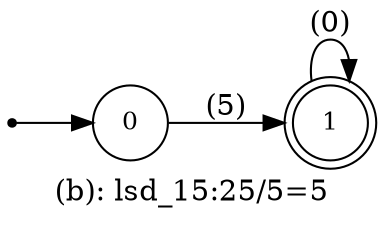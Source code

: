 digraph G {
label = "(b): lsd_15:25/5=5";
rankdir = LR;
node [shape = circle, label="0", fontsize=12]0;
node [shape = doublecircle, label="1", fontsize=12]1;
node [shape = point ]; qi
qi ->0;
0 -> 1[ label = "(5)"];
1 -> 1[ label = "(0)"];
}
